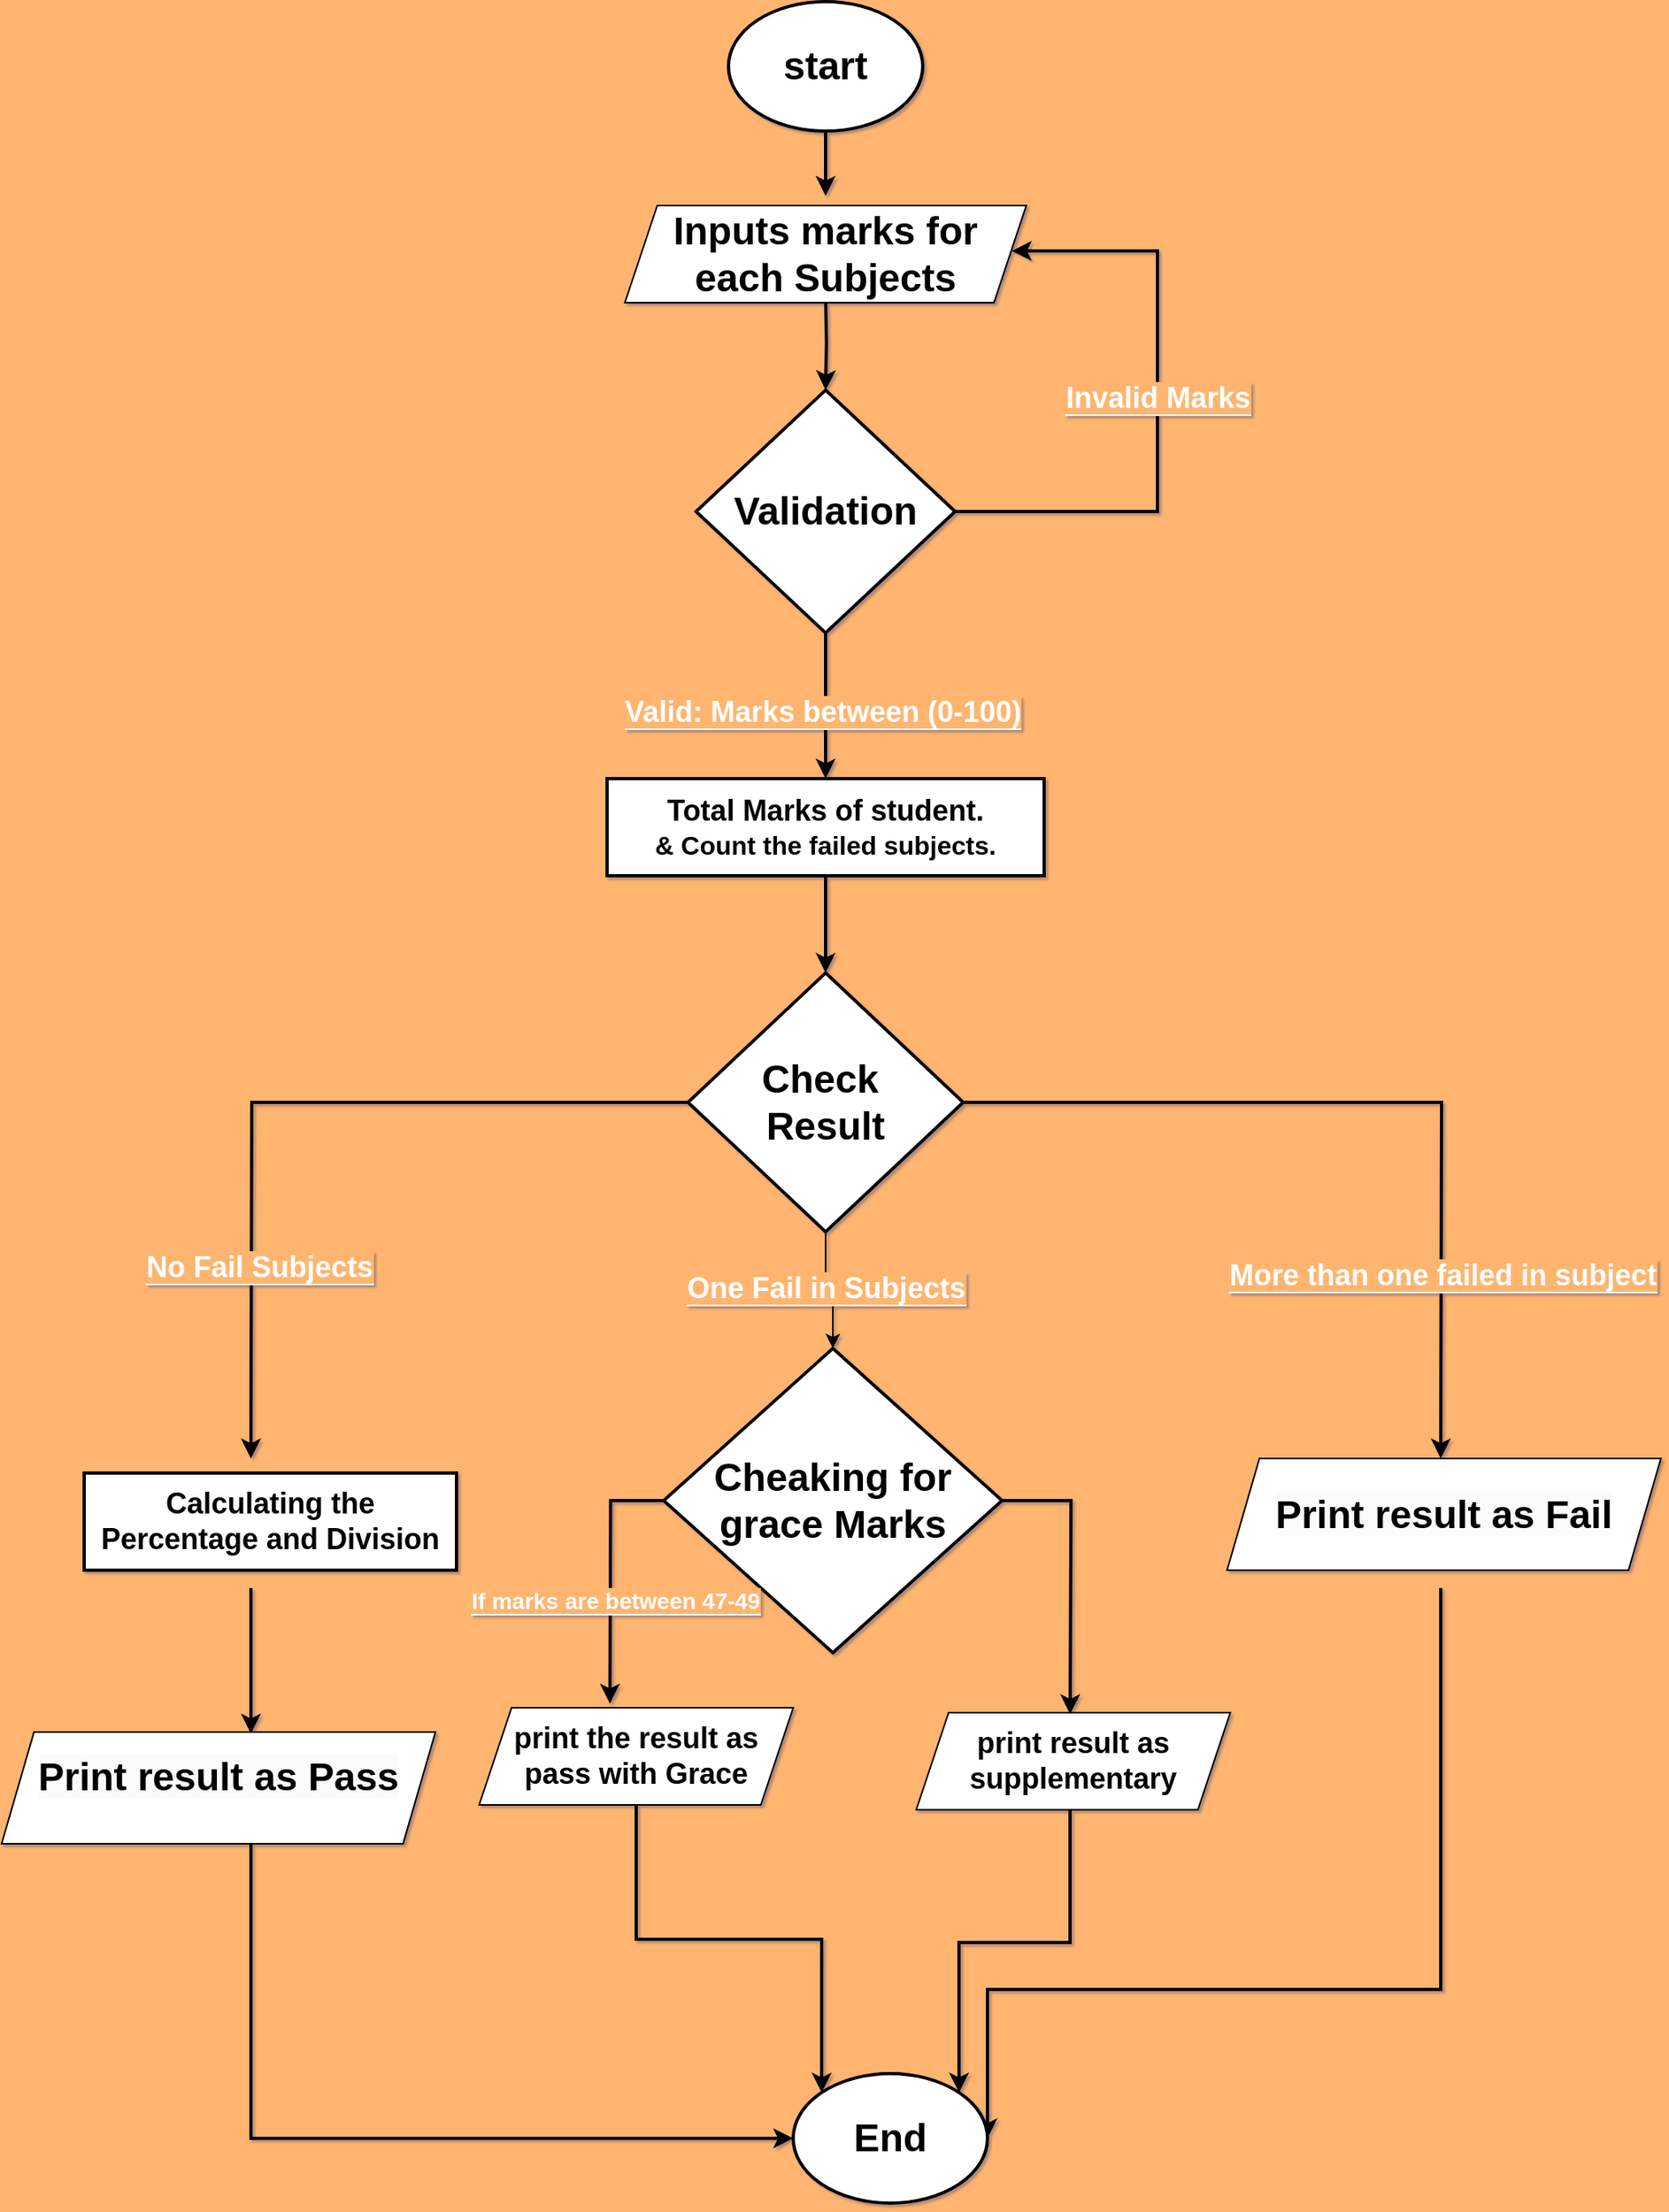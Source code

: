 <mxfile version="24.7.10">
  <diagram name="Page-1" id="3hVJhsVG7dCaKuXtZg8c">
    <mxGraphModel dx="2100" dy="1044" grid="0" gridSize="10" guides="1" tooltips="1" connect="1" arrows="1" fold="1" page="1" pageScale="1" pageWidth="1400" pageHeight="850" background="#FFB570" math="0" shadow="1">
      <root>
        <mxCell id="0" />
        <mxCell id="1" parent="0" />
        <mxCell id="kr1hZEKx9nepapMAvcio-3" style="edgeStyle=orthogonalEdgeStyle;rounded=0;orthogonalLoop=1;jettySize=auto;html=1;exitX=0.5;exitY=1;exitDx=0;exitDy=0;entryX=0.5;entryY=0;entryDx=0;entryDy=0;strokeWidth=2;" parent="1" source="kr1hZEKx9nepapMAvcio-1" edge="1">
          <mxGeometry relative="1" as="geometry">
            <mxPoint x="660" y="160" as="targetPoint" />
          </mxGeometry>
        </mxCell>
        <mxCell id="kr1hZEKx9nepapMAvcio-1" value="&lt;font style=&quot;font-size: 24px;&quot;&gt;&lt;b&gt;start&lt;/b&gt;&lt;/font&gt;" style="ellipse;whiteSpace=wrap;html=1;strokeWidth=2;" parent="1" vertex="1">
          <mxGeometry x="600" y="40" width="120" height="80" as="geometry" />
        </mxCell>
        <mxCell id="kr1hZEKx9nepapMAvcio-5" style="edgeStyle=orthogonalEdgeStyle;rounded=0;orthogonalLoop=1;jettySize=auto;html=1;exitX=0.5;exitY=1;exitDx=0;exitDy=0;entryX=0.5;entryY=0;entryDx=0;entryDy=0;strokeWidth=2;" parent="1" target="kr1hZEKx9nepapMAvcio-4" edge="1">
          <mxGeometry relative="1" as="geometry">
            <mxPoint x="660" y="220" as="sourcePoint" />
          </mxGeometry>
        </mxCell>
        <mxCell id="kr1hZEKx9nepapMAvcio-8" style="edgeStyle=orthogonalEdgeStyle;rounded=0;orthogonalLoop=1;jettySize=auto;html=1;exitX=0.5;exitY=1;exitDx=0;exitDy=0;entryX=0.5;entryY=0;entryDx=0;entryDy=0;strokeWidth=2;" parent="1" source="kr1hZEKx9nepapMAvcio-4" target="kr1hZEKx9nepapMAvcio-7" edge="1">
          <mxGeometry relative="1" as="geometry" />
        </mxCell>
        <mxCell id="kr1hZEKx9nepapMAvcio-9" value="&lt;font color=&quot;#ffffff&quot; style=&quot;font-size: 18px; background-color: rgb(255, 181, 112);&quot;&gt;&lt;b&gt;Valid: Marks between (0-100)&lt;/b&gt;&lt;/font&gt;" style="edgeLabel;html=1;align=center;verticalAlign=middle;resizable=0;points=[];" parent="kr1hZEKx9nepapMAvcio-8" vertex="1" connectable="0">
          <mxGeometry x="0.084" y="-2" relative="1" as="geometry">
            <mxPoint as="offset" />
          </mxGeometry>
        </mxCell>
        <mxCell id="kr1hZEKx9nepapMAvcio-4" value="&lt;font style=&quot;font-size: 24px;&quot;&gt;&lt;b&gt;Validation&lt;/b&gt;&lt;/font&gt;" style="rhombus;whiteSpace=wrap;html=1;strokeWidth=2;" parent="1" vertex="1">
          <mxGeometry x="580" y="280" width="160" height="150" as="geometry" />
        </mxCell>
        <mxCell id="kr1hZEKx9nepapMAvcio-11" style="edgeStyle=orthogonalEdgeStyle;rounded=0;orthogonalLoop=1;jettySize=auto;html=1;exitX=0.5;exitY=1;exitDx=0;exitDy=0;entryX=0.5;entryY=0;entryDx=0;entryDy=0;strokeWidth=2;" parent="1" source="kr1hZEKx9nepapMAvcio-7" target="kr1hZEKx9nepapMAvcio-10" edge="1">
          <mxGeometry relative="1" as="geometry" />
        </mxCell>
        <mxCell id="rOn5k9dEnvgvSKt01Beb-3" style="edgeStyle=orthogonalEdgeStyle;rounded=0;orthogonalLoop=1;jettySize=auto;html=1;entryX=1;entryY=0.5;entryDx=0;entryDy=0;strokeWidth=2;exitX=1;exitY=0.5;exitDx=0;exitDy=0;" edge="1" parent="1" source="kr1hZEKx9nepapMAvcio-4">
          <mxGeometry relative="1" as="geometry">
            <mxPoint x="830" y="389.0" as="sourcePoint" />
            <mxPoint x="775" y="194" as="targetPoint" />
            <Array as="points">
              <mxPoint x="865" y="355" />
              <mxPoint x="865" y="194" />
            </Array>
          </mxGeometry>
        </mxCell>
        <mxCell id="rOn5k9dEnvgvSKt01Beb-4" value="&lt;font color=&quot;#ffffff&quot; style=&quot;font-size: 18px; background-color: rgb(255, 181, 112);&quot;&gt;&lt;b&gt;Invalid Marks&lt;/b&gt;&lt;/font&gt;" style="edgeLabel;html=1;align=center;verticalAlign=middle;resizable=0;points=[];" vertex="1" connectable="0" parent="rOn5k9dEnvgvSKt01Beb-3">
          <mxGeometry x="-0.145" relative="1" as="geometry">
            <mxPoint y="-35" as="offset" />
          </mxGeometry>
        </mxCell>
        <mxCell id="kr1hZEKx9nepapMAvcio-7" value="&lt;font style=&quot;font-size: 18px;&quot;&gt;&lt;b&gt;Total Marks of student.&lt;/b&gt;&lt;/font&gt;&lt;div&gt;&lt;font size=&quot;3&quot;&gt;&lt;b&gt;&amp;amp; Count the failed subjects.&lt;/b&gt;&lt;/font&gt;&lt;/div&gt;" style="rounded=0;whiteSpace=wrap;html=1;strokeWidth=2;" parent="1" vertex="1">
          <mxGeometry x="525" y="520" width="270" height="60" as="geometry" />
        </mxCell>
        <mxCell id="kr1hZEKx9nepapMAvcio-13" style="edgeStyle=orthogonalEdgeStyle;rounded=0;orthogonalLoop=1;jettySize=auto;html=1;exitX=0.5;exitY=1;exitDx=0;exitDy=0;entryX=0.5;entryY=0;entryDx=0;entryDy=0;" parent="1" source="kr1hZEKx9nepapMAvcio-10" target="kr1hZEKx9nepapMAvcio-12" edge="1">
          <mxGeometry relative="1" as="geometry" />
        </mxCell>
        <mxCell id="kr1hZEKx9nepapMAvcio-14" value="&lt;font color=&quot;#ffffff&quot; style=&quot;font-size: 18px; background-color: rgb(255, 181, 112);&quot;&gt;&lt;b&gt;One Fail in Subjects&lt;/b&gt;&lt;/font&gt;" style="edgeLabel;html=1;align=center;verticalAlign=middle;resizable=0;points=[];" parent="kr1hZEKx9nepapMAvcio-13" vertex="1" connectable="0">
          <mxGeometry x="-0.057" y="2" relative="1" as="geometry">
            <mxPoint y="1" as="offset" />
          </mxGeometry>
        </mxCell>
        <mxCell id="kr1hZEKx9nepapMAvcio-16" style="edgeStyle=orthogonalEdgeStyle;rounded=0;orthogonalLoop=1;jettySize=auto;html=1;entryX=0.5;entryY=0;entryDx=0;entryDy=0;strokeWidth=2;" parent="1" source="kr1hZEKx9nepapMAvcio-10" edge="1">
          <mxGeometry relative="1" as="geometry">
            <mxPoint x="305" y="940" as="targetPoint" />
          </mxGeometry>
        </mxCell>
        <mxCell id="kr1hZEKx9nepapMAvcio-19" value="&lt;font color=&quot;#ffffff&quot; style=&quot;font-size: 18px; background-color: rgb(255, 181, 112);&quot;&gt;&lt;b&gt;No Fail Subjects&lt;/b&gt;&lt;/font&gt;" style="edgeLabel;html=1;align=center;verticalAlign=middle;resizable=0;points=[];" parent="kr1hZEKx9nepapMAvcio-16" vertex="1" connectable="0">
          <mxGeometry x="0.516" y="4" relative="1" as="geometry">
            <mxPoint as="offset" />
          </mxGeometry>
        </mxCell>
        <mxCell id="kr1hZEKx9nepapMAvcio-18" style="edgeStyle=orthogonalEdgeStyle;rounded=0;orthogonalLoop=1;jettySize=auto;html=1;entryX=0.5;entryY=0;entryDx=0;entryDy=0;strokeWidth=2;" parent="1" source="kr1hZEKx9nepapMAvcio-10" edge="1">
          <mxGeometry relative="1" as="geometry">
            <mxPoint x="1040" y="940" as="targetPoint" />
          </mxGeometry>
        </mxCell>
        <mxCell id="kr1hZEKx9nepapMAvcio-20" value="&lt;font color=&quot;#ffffff&quot; style=&quot;font-size: 18px; background-color: rgb(255, 181, 112);&quot;&gt;&lt;b&gt;More than one failed in subject&lt;/b&gt;&lt;/font&gt;" style="edgeLabel;html=1;align=center;verticalAlign=middle;resizable=0;points=[];" parent="kr1hZEKx9nepapMAvcio-18" vertex="1" connectable="0">
          <mxGeometry x="0.556" relative="1" as="geometry">
            <mxPoint y="1" as="offset" />
          </mxGeometry>
        </mxCell>
        <mxCell id="kr1hZEKx9nepapMAvcio-10" value="&lt;font style=&quot;font-size: 24px;&quot;&gt;&lt;b&gt;Check&amp;nbsp;&lt;/b&gt;&lt;/font&gt;&lt;div&gt;&lt;font style=&quot;font-size: 24px;&quot;&gt;&lt;b&gt;Result&lt;/b&gt;&lt;/font&gt;&lt;/div&gt;" style="rhombus;whiteSpace=wrap;html=1;strokeWidth=2;" parent="1" vertex="1">
          <mxGeometry x="575" y="640" width="170" height="160" as="geometry" />
        </mxCell>
        <mxCell id="kr1hZEKx9nepapMAvcio-26" style="edgeStyle=orthogonalEdgeStyle;rounded=0;orthogonalLoop=1;jettySize=auto;html=1;exitX=1;exitY=0.5;exitDx=0;exitDy=0;strokeWidth=2;" parent="1" source="kr1hZEKx9nepapMAvcio-12" edge="1">
          <mxGeometry relative="1" as="geometry">
            <mxPoint x="811.067" y="1098" as="targetPoint" />
          </mxGeometry>
        </mxCell>
        <mxCell id="kr1hZEKx9nepapMAvcio-12" value="&lt;font style=&quot;font-size: 24px;&quot;&gt;&lt;b&gt;Cheaking for grace Marks&lt;/b&gt;&lt;/font&gt;" style="rhombus;whiteSpace=wrap;html=1;strokeWidth=2;" parent="1" vertex="1">
          <mxGeometry x="560" y="872" width="209" height="188" as="geometry" />
        </mxCell>
        <mxCell id="kr1hZEKx9nepapMAvcio-22" style="edgeStyle=orthogonalEdgeStyle;rounded=0;orthogonalLoop=1;jettySize=auto;html=1;exitX=0.5;exitY=1;exitDx=0;exitDy=0;entryX=0.5;entryY=0;entryDx=0;entryDy=0;strokeWidth=2;" parent="1" edge="1">
          <mxGeometry relative="1" as="geometry">
            <mxPoint x="305" y="1020" as="sourcePoint" />
            <mxPoint x="305" y="1110" as="targetPoint" />
          </mxGeometry>
        </mxCell>
        <mxCell id="kr1hZEKx9nepapMAvcio-31" style="edgeStyle=orthogonalEdgeStyle;rounded=0;orthogonalLoop=1;jettySize=auto;html=1;exitX=0.5;exitY=1;exitDx=0;exitDy=0;entryX=1;entryY=0.5;entryDx=0;entryDy=0;strokeWidth=2;" parent="1" target="kr1hZEKx9nepapMAvcio-27" edge="1">
          <mxGeometry relative="1" as="geometry">
            <mxPoint x="1040" y="1020" as="sourcePoint" />
            <Array as="points">
              <mxPoint x="1040" y="1268" />
              <mxPoint x="760" y="1268" />
            </Array>
          </mxGeometry>
        </mxCell>
        <mxCell id="kr1hZEKx9nepapMAvcio-28" style="edgeStyle=orthogonalEdgeStyle;rounded=0;orthogonalLoop=1;jettySize=auto;html=1;exitX=0.5;exitY=1;exitDx=0;exitDy=0;entryX=0;entryY=0.5;entryDx=0;entryDy=0;strokeWidth=2;" parent="1" source="kr1hZEKx9nepapMAvcio-40" target="kr1hZEKx9nepapMAvcio-27" edge="1">
          <mxGeometry relative="1" as="geometry">
            <mxPoint x="630" y="1430" as="targetPoint" />
            <mxPoint x="305" y="1170" as="sourcePoint" />
            <Array as="points">
              <mxPoint x="285" y="1171" />
              <mxPoint x="305" y="1171" />
              <mxPoint x="305" y="1360" />
            </Array>
          </mxGeometry>
        </mxCell>
        <mxCell id="kr1hZEKx9nepapMAvcio-29" style="edgeStyle=orthogonalEdgeStyle;rounded=0;orthogonalLoop=1;jettySize=auto;html=1;entryX=0;entryY=0;entryDx=0;entryDy=0;strokeWidth=2;" parent="1" source="kr1hZEKx9nepapMAvcio-44" target="kr1hZEKx9nepapMAvcio-27" edge="1">
          <mxGeometry relative="1" as="geometry">
            <mxPoint x="557.5" y="1170" as="sourcePoint" />
          </mxGeometry>
        </mxCell>
        <mxCell id="kr1hZEKx9nepapMAvcio-33" style="edgeStyle=orthogonalEdgeStyle;rounded=0;orthogonalLoop=1;jettySize=auto;html=1;exitX=0.573;exitY=0.944;exitDx=0;exitDy=0;entryX=1;entryY=0;entryDx=0;entryDy=0;strokeWidth=2;exitPerimeter=0;" parent="1" source="kr1hZEKx9nepapMAvcio-43" target="kr1hZEKx9nepapMAvcio-27" edge="1">
          <mxGeometry relative="1" as="geometry">
            <mxPoint x="811" y="1170" as="sourcePoint" />
            <Array as="points">
              <mxPoint x="811" y="1155" />
              <mxPoint x="811" y="1239" />
              <mxPoint x="742" y="1239" />
            </Array>
          </mxGeometry>
        </mxCell>
        <mxCell id="kr1hZEKx9nepapMAvcio-25" style="edgeStyle=orthogonalEdgeStyle;rounded=0;orthogonalLoop=1;jettySize=auto;html=1;exitX=0;exitY=0.5;exitDx=0;exitDy=0;entryX=0.339;entryY=-0.047;entryDx=0;entryDy=0;entryPerimeter=0;strokeWidth=2;" parent="1" source="kr1hZEKx9nepapMAvcio-12" edge="1">
          <mxGeometry relative="1" as="geometry">
            <mxPoint x="526.749" y="1091.475" as="targetPoint" />
          </mxGeometry>
        </mxCell>
        <mxCell id="kr1hZEKx9nepapMAvcio-46" value="&lt;font color=&quot;#ffffff&quot; style=&quot;font-size: 14px; background-color: rgb(255, 181, 112);&quot;&gt;&lt;b&gt;If marks are between 47-49&lt;/b&gt;&lt;/font&gt;" style="edgeLabel;html=1;align=center;verticalAlign=middle;resizable=0;points=[];" parent="kr1hZEKx9nepapMAvcio-25" vertex="1" connectable="0">
          <mxGeometry x="0.188" y="3" relative="1" as="geometry">
            <mxPoint y="1" as="offset" />
          </mxGeometry>
        </mxCell>
        <mxCell id="kr1hZEKx9nepapMAvcio-27" value="&lt;font style=&quot;font-size: 24px;&quot;&gt;&lt;b&gt;End&lt;/b&gt;&lt;/font&gt;" style="ellipse;whiteSpace=wrap;html=1;strokeWidth=2;" parent="1" vertex="1">
          <mxGeometry x="640" y="1320" width="120" height="80" as="geometry" />
        </mxCell>
        <mxCell id="kr1hZEKx9nepapMAvcio-40" value="&#xa;&lt;b style=&quot;forced-color-adjust: none; color: rgb(0, 0, 0); font-family: Helvetica; font-size: 24px; font-style: normal; font-variant-ligatures: normal; font-variant-caps: normal; letter-spacing: normal; orphans: 2; text-align: center; text-indent: 0px; text-transform: none; widows: 2; word-spacing: 0px; -webkit-text-stroke-width: 0px; white-space: normal; background-color: rgb(251, 251, 251); text-decoration-thickness: initial; text-decoration-style: initial; text-decoration-color: initial;&quot;&gt;Print result as Pass&lt;/b&gt;&#xa;&#xa;" style="shape=parallelogram;perimeter=parallelogramPerimeter;whiteSpace=wrap;html=1;fixedSize=1;" parent="1" vertex="1">
          <mxGeometry x="151" y="1109" width="268" height="69" as="geometry" />
        </mxCell>
        <mxCell id="kr1hZEKx9nepapMAvcio-41" value="&lt;br&gt;&lt;b style=&quot;forced-color-adjust: none; color: rgb(0, 0, 0); font-family: Helvetica; font-size: 24px; font-style: normal; font-variant-ligatures: normal; font-variant-caps: normal; letter-spacing: normal; orphans: 2; text-align: center; text-indent: 0px; text-transform: none; widows: 2; word-spacing: 0px; -webkit-text-stroke-width: 0px; white-space: normal; background-color: rgb(251, 251, 251); text-decoration-thickness: initial; text-decoration-style: initial; text-decoration-color: initial;&quot;&gt;Print result as Fail&lt;/b&gt;&lt;div&gt;&lt;br/&gt;&lt;/div&gt;" style="shape=parallelogram;perimeter=parallelogramPerimeter;whiteSpace=wrap;html=1;fixedSize=1;" parent="1" vertex="1">
          <mxGeometry x="908" y="940" width="268" height="69" as="geometry" />
        </mxCell>
        <mxCell id="kr1hZEKx9nepapMAvcio-42" value="&lt;b style=&quot;font-size: 24px;&quot;&gt;Inputs marks for each Subjects&lt;/b&gt;" style="shape=parallelogram;perimeter=parallelogramPerimeter;whiteSpace=wrap;html=1;fixedSize=1;" parent="1" vertex="1">
          <mxGeometry x="536" y="166" width="248" height="60" as="geometry" />
        </mxCell>
        <mxCell id="kr1hZEKx9nepapMAvcio-43" value="&lt;b style=&quot;font-size: 18px;&quot;&gt;print result as supplementary&lt;/b&gt;" style="shape=parallelogram;perimeter=parallelogramPerimeter;whiteSpace=wrap;html=1;fixedSize=1;" parent="1" vertex="1">
          <mxGeometry x="716" y="1097" width="194" height="60" as="geometry" />
        </mxCell>
        <mxCell id="kr1hZEKx9nepapMAvcio-44" value="&lt;b style=&quot;font-size: 18px;&quot;&gt;print the result as pass with Grace&lt;/b&gt;" style="shape=parallelogram;perimeter=parallelogramPerimeter;whiteSpace=wrap;html=1;fixedSize=1;" parent="1" vertex="1">
          <mxGeometry x="446" y="1094" width="194" height="60" as="geometry" />
        </mxCell>
        <mxCell id="kr1hZEKx9nepapMAvcio-45" value="&lt;font style=&quot;font-size: 18px;&quot;&gt;&lt;b&gt;Calculating the Percentage and Division&lt;/b&gt;&lt;/font&gt;" style="rounded=0;whiteSpace=wrap;html=1;strokeWidth=2;" parent="1" vertex="1">
          <mxGeometry x="202" y="949" width="230" height="60" as="geometry" />
        </mxCell>
      </root>
    </mxGraphModel>
  </diagram>
</mxfile>
